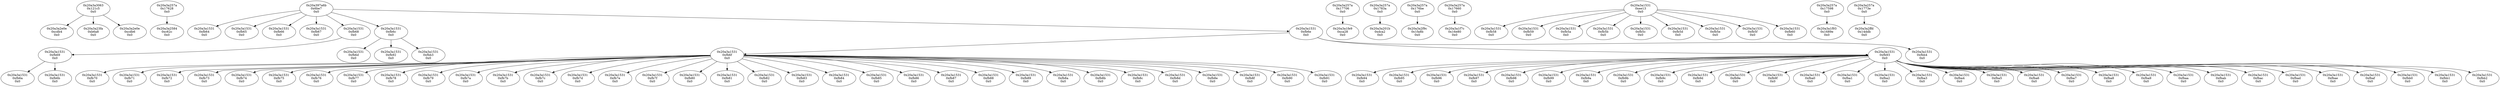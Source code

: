 digraph G {
  "0x20a3a3063\n0x121c5\n0x0" -> {"0x20a3a2e0e\n0xcdb4\n0x0"  "0x20a3a23fa\n0xb6a8\n0x0"  "0x20a3a2e0e\n0xcdb6\n0x0"};
  "0x20a3a257a\n0x17628\n0x0" -> {"0x20a3a2584\n0xc62c\n0x0"};
  "0x20a3a1531\n0xfb69\n0x0" -> {"0x20a3a1531\n0xfb6a\n0x0"  "0x20a3a1531\n0xfb6b\n0x0"};
  "0x20a3a257a\n0x17706\n0x0" -> {"0x20a3a1fe9\n0xca28\n0x0"};
  "0x20a3a1531\n0xfb6f\n0x0" -> {"0x20a3a1531\n0xfb70\n0x0"  "0x20a3a1531\n0xfb71\n0x0"  "0x20a3a1531\n0xfb72\n0x0"  "0x20a3a1531\n0xfb73\n0x0"  "0x20a3a1531\n0xfb74\n0x0"  "0x20a3a1531\n0xfb75\n0x0"  "0x20a3a1531\n0xfb76\n0x0"  "0x20a3a1531\n0xfb77\n0x0"  "0x20a3a1531\n0xfb78\n0x0"  "0x20a3a1531\n0xfb79\n0x0"  "0x20a3a1531\n0xfb7a\n0x0"  "0x20a3a1531\n0xfb7b\n0x0"  "0x20a3a1531\n0xfb7c\n0x0"  "0x20a3a1531\n0xfb7d\n0x0"  "0x20a3a1531\n0xfb7e\n0x0"  "0x20a3a1531\n0xfb7f\n0x0"  "0x20a3a1531\n0xfb80\n0x0"  "0x20a3a1531\n0xfb81\n0x0"  "0x20a3a1531\n0xfb82\n0x0"  "0x20a3a1531\n0xfb83\n0x0"  "0x20a3a1531\n0xfb84\n0x0"  "0x20a3a1531\n0xfb85\n0x0"  "0x20a3a1531\n0xfb86\n0x0"  "0x20a3a1531\n0xfb87\n0x0"  "0x20a3a1531\n0xfb88\n0x0"  "0x20a3a1531\n0xfb89\n0x0"  "0x20a3a1531\n0xfb8a\n0x0"  "0x20a3a1531\n0xfb8b\n0x0"  "0x20a3a1531\n0xfb8c\n0x0"  "0x20a3a1531\n0xfb8d\n0x0"  "0x20a3a1531\n0xfb8e\n0x0"  "0x20a3a1531\n0xfb8f\n0x0"  "0x20a3a1531\n0xfb90\n0x0"  "0x20a3a1531\n0xfb91\n0x0"};
  "0x20a397a6b\n0x6be7\n0x0" -> {"0x20a3a1531\n0xfb64\n0x0"  "0x20a3a1531\n0xfb65\n0x0"  "0x20a3a1531\n0xfb66\n0x0"  "0x20a3a1531\n0xfb67\n0x0"  "0x20a3a1531\n0xfb68\n0x0"  "0x20a3a1531\n0xfb6c\n0x0"  "0x20a3a1531\n0xfb6e\n0x0"};
  "0x20a3a257a\n0x1783a\n0x0" -> {"0x20a3a201b\n0xdca2\n0x0"};
  "0x20a3a257a\n0x176be\n0x0" -> {"0x20a3a2f9c\n0x1fa8b\n0x0"};
  "0x20a3a257a\n0x17660\n0x0" -> {"0x20a3a1f7c\n0x16e80\n0x0"};
  "0x20a3a1531\n0xfb6c\n0x0" -> {"0x20a3a1531\n0xfb6d\n0x0"  "0x20a3a1531\n0xfb92\n0x0"  "0x20a3a1531\n0xfbb3\n0x0"};
  "0x20a3a1531\n0xee13\n0x0" -> {"0x20a3a1531\n0xfb58\n0x0"  "0x20a3a1531\n0xfb59\n0x0"  "0x20a3a1531\n0xfb5a\n0x0"  "0x20a3a1531\n0xfb5b\n0x0"  "0x20a3a1531\n0xfb5c\n0x0"  "0x20a3a1531\n0xfb5d\n0x0"  "0x20a3a1531\n0xfb5e\n0x0"  "0x20a3a1531\n0xfb5f\n0x0"  "0x20a3a1531\n0xfb60\n0x0"};
  "0x20a3a257a\n0x17598\n0x0" -> {"0x20a3a1f93\n0x1689e\n0x0"};
  "0x20a3a1531\n0xfb6e\n0x0" -> {"0x20a3a1531\n0xfb6f\n0x0"  "0x20a3a1531\n0xfb93\n0x0"  "0x20a3a1531\n0xfbb4\n0x0"};
  "0x20a3a1531\n0xfb68\n0x0" -> {"0x20a3a1531\n0xfb69\n0x0"};
  "0x20a3a257a\n0x1773e\n0x0" -> {"0x20a3a2ffd\n0x14ddb\n0x0"};
  "0x20a3a1531\n0xfb93\n0x0" -> {"0x20a3a1531\n0xfb94\n0x0"  "0x20a3a1531\n0xfb95\n0x0"  "0x20a3a1531\n0xfb96\n0x0"  "0x20a3a1531\n0xfb97\n0x0"  "0x20a3a1531\n0xfb98\n0x0"  "0x20a3a1531\n0xfb99\n0x0"  "0x20a3a1531\n0xfb9a\n0x0"  "0x20a3a1531\n0xfb9b\n0x0"  "0x20a3a1531\n0xfb9c\n0x0"  "0x20a3a1531\n0xfb9d\n0x0"  "0x20a3a1531\n0xfb9e\n0x0"  "0x20a3a1531\n0xfb9f\n0x0"  "0x20a3a1531\n0xfba0\n0x0"  "0x20a3a1531\n0xfba1\n0x0"  "0x20a3a1531\n0xfba2\n0x0"  "0x20a3a1531\n0xfba3\n0x0"  "0x20a3a1531\n0xfba4\n0x0"  "0x20a3a1531\n0xfba5\n0x0"  "0x20a3a1531\n0xfba6\n0x0"  "0x20a3a1531\n0xfba7\n0x0"  "0x20a3a1531\n0xfba8\n0x0"  "0x20a3a1531\n0xfba9\n0x0"  "0x20a3a1531\n0xfbaa\n0x0"  "0x20a3a1531\n0xfbab\n0x0"  "0x20a3a1531\n0xfbac\n0x0"  "0x20a3a1531\n0xfbad\n0x0"  "0x20a3a1531\n0xfbae\n0x0"  "0x20a3a1531\n0xfbaf\n0x0"  "0x20a3a1531\n0xfbb0\n0x0"  "0x20a3a1531\n0xfbb1\n0x0"  "0x20a3a1531\n0xfbb2\n0x0"};
}
